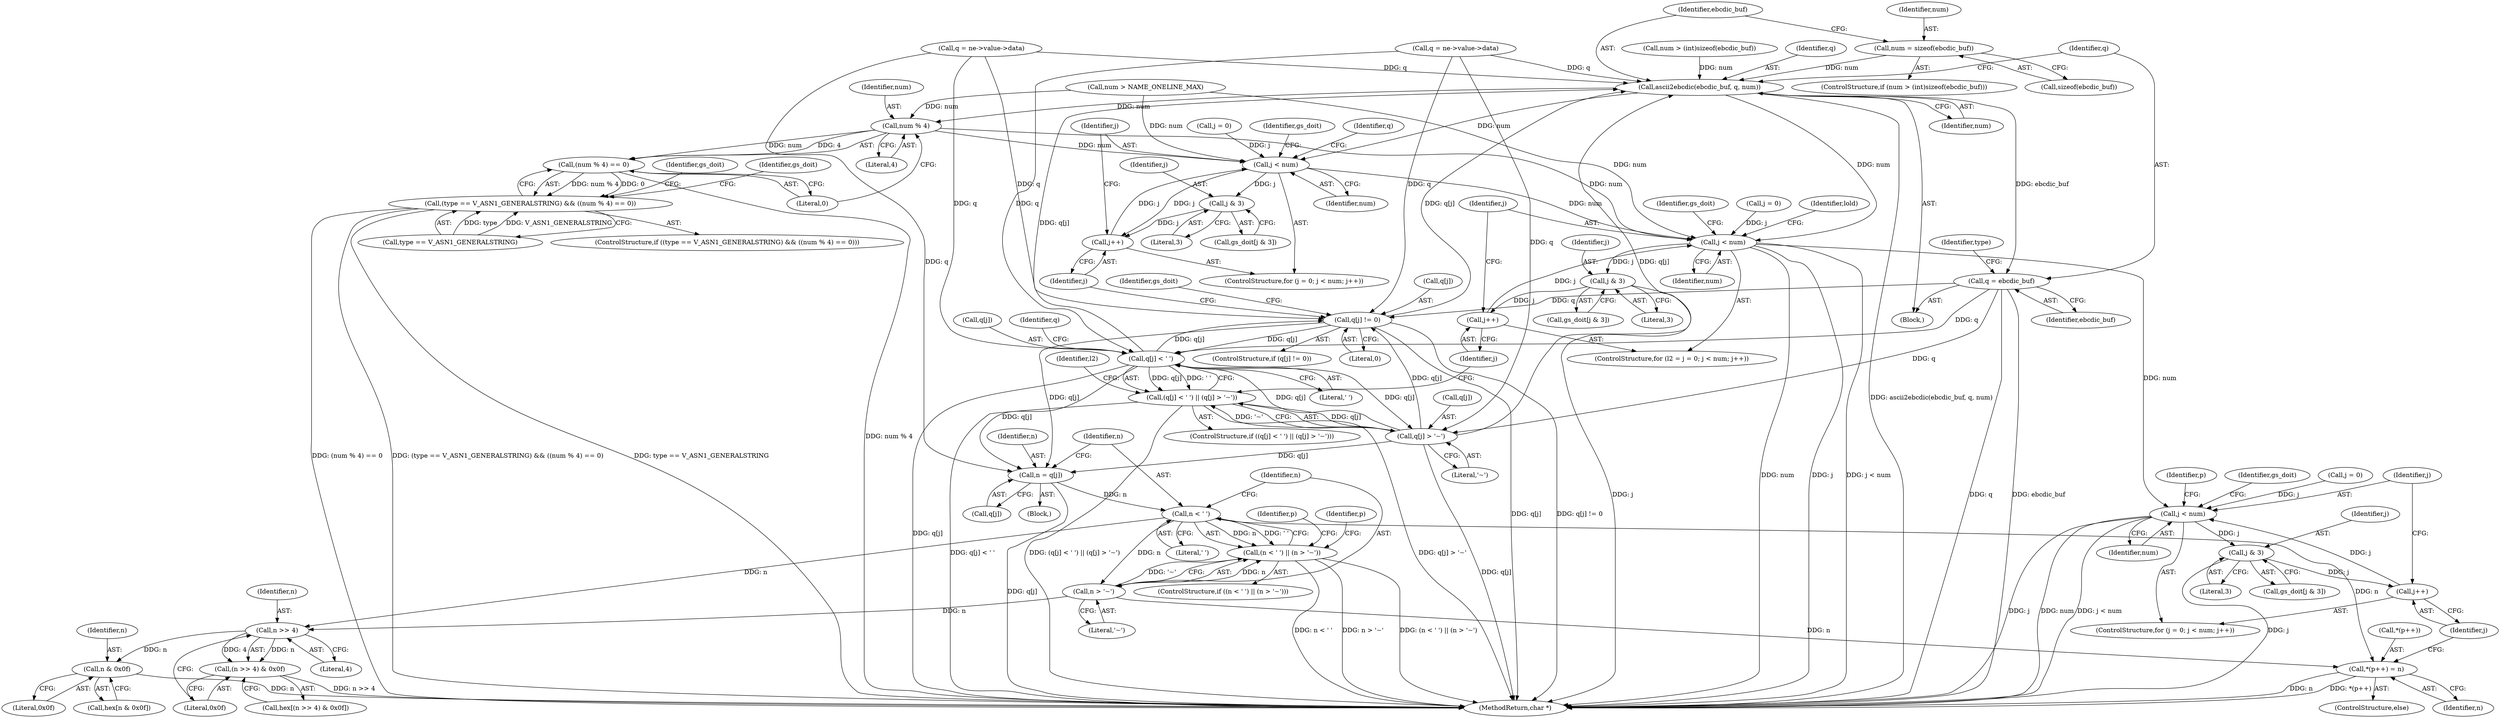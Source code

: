digraph "0_openssl_2919516136a4227d9e6d8f2fe66ef976aaf8c561@API" {
"1000313" [label="(Call,num = sizeof(ebcdic_buf))"];
"1000317" [label="(Call,ascii2ebcdic(ebcdic_buf, q, num))"];
"1000321" [label="(Call,q = ebcdic_buf)"];
"1000362" [label="(Call,q[j] != 0)"];
"1000465" [label="(Call,q[j] < ' ')"];
"1000464" [label="(Call,(q[j] < ' ') || (q[j] > '~'))"];
"1000470" [label="(Call,q[j] > '~')"];
"1000578" [label="(Call,n = q[j])"];
"1000585" [label="(Call,n < ' ')"];
"1000584" [label="(Call,(n < ' ') || (n > '~'))"];
"1000588" [label="(Call,n > '~')"];
"1000609" [label="(Call,n >> 4)"];
"1000608" [label="(Call,(n >> 4) & 0x0f)"];
"1000619" [label="(Call,n & 0x0f)"];
"1000623" [label="(Call,*(p++) = n)"];
"1000330" [label="(Call,num % 4)"];
"1000329" [label="(Call,(num % 4) == 0)"];
"1000325" [label="(Call,(type == V_ASN1_GENERALSTRING) && ((num % 4) == 0))"];
"1000356" [label="(Call,j < num)"];
"1000359" [label="(Call,j++)"];
"1000370" [label="(Call,j & 3)"];
"1000447" [label="(Call,j < num)"];
"1000457" [label="(Call,j & 3)"];
"1000450" [label="(Call,j++)"];
"1000564" [label="(Call,j < num)"];
"1000574" [label="(Call,j & 3)"];
"1000567" [label="(Call,j++)"];
"1000590" [label="(Literal,'~')"];
"1000321" [label="(Call,q = ebcdic_buf)"];
"1000576" [label="(Literal,3)"];
"1000377" [label="(Identifier,gs_doit)"];
"1000441" [label="(ControlStructure,for (l2 = j = 0; j < num; j++))"];
"1000450" [label="(Call,j++)"];
"1000624" [label="(Call,*(p++))"];
"1000356" [label="(Call,j < num)"];
"1000608" [label="(Call,(n >> 4) & 0x0f)"];
"1000667" [label="(MethodReturn,char *)"];
"1000331" [label="(Identifier,num)"];
"1000313" [label="(Call,num = sizeof(ebcdic_buf))"];
"1000326" [label="(Call,type == V_ASN1_GENERALSTRING)"];
"1000323" [label="(Identifier,ebcdic_buf)"];
"1000588" [label="(Call,n > '~')"];
"1000561" [label="(Call,j = 0)"];
"1000627" [label="(Identifier,n)"];
"1000364" [label="(Identifier,q)"];
"1000307" [label="(Call,num > (int)sizeof(ebcdic_buf))"];
"1000353" [label="(Call,j = 0)"];
"1000370" [label="(Call,j & 3)"];
"1000362" [label="(Call,q[j] != 0)"];
"1000456" [label="(Identifier,gs_doit)"];
"1000320" [label="(Identifier,num)"];
"1000315" [label="(Call,sizeof(ebcdic_buf))"];
"1000322" [label="(Identifier,q)"];
"1000464" [label="(Call,(q[j] < ' ') || (q[j] > '~'))"];
"1000626" [label="(Identifier,p)"];
"1000330" [label="(Call,num % 4)"];
"1000575" [label="(Identifier,j)"];
"1000578" [label="(Call,n = q[j])"];
"1000622" [label="(ControlStructure,else)"];
"1000451" [label="(Identifier,j)"];
"1000553" [label="(Call,q = ne->value->data)"];
"1000619" [label="(Call,n & 0x0f)"];
"1000332" [label="(Literal,4)"];
"1000361" [label="(ControlStructure,if (q[j] != 0))"];
"1000585" [label="(Call,n < ' ')"];
"1000459" [label="(Literal,3)"];
"1000610" [label="(Identifier,n)"];
"1000352" [label="(ControlStructure,for (j = 0; j < num; j++))"];
"1000583" [label="(ControlStructure,if ((n < ' ') || (n > '~')))"];
"1000584" [label="(Call,(n < ' ') || (n > '~'))"];
"1000470" [label="(Call,q[j] > '~')"];
"1000630" [label="(Identifier,p)"];
"1000606" [label="(Call,hex[(n >> 4) & 0x0f])"];
"1000366" [label="(Literal,0)"];
"1000327" [label="(Identifier,type)"];
"1000469" [label="(Literal,' ')"];
"1000463" [label="(ControlStructure,if ((q[j] < ' ') || (q[j] > '~')))"];
"1000359" [label="(Call,j++)"];
"1000589" [label="(Identifier,n)"];
"1000565" [label="(Identifier,j)"];
"1000426" [label="(Identifier,gs_doit)"];
"1000560" [label="(ControlStructure,for (j = 0; j < num; j++))"];
"1000572" [label="(Call,gs_doit[j & 3])"];
"1000329" [label="(Call,(num % 4) == 0)"];
"1000305" [label="(Block,)"];
"1000266" [label="(Call,num > NAME_ONELINE_MAX)"];
"1000324" [label="(ControlStructure,if ((type == V_ASN1_GENERALSTRING) && ((num % 4) == 0)))"];
"1000574" [label="(Call,j & 3)"];
"1000369" [label="(Identifier,gs_doit)"];
"1000623" [label="(Call,*(p++) = n)"];
"1000444" [label="(Call,j = 0)"];
"1000325" [label="(Call,(type == V_ASN1_GENERALSTRING) && ((num % 4) == 0))"];
"1000318" [label="(Identifier,ebcdic_buf)"];
"1000449" [label="(Identifier,num)"];
"1000566" [label="(Identifier,num)"];
"1000372" [label="(Literal,3)"];
"1000317" [label="(Call,ascii2ebcdic(ebcdic_buf, q, num))"];
"1000617" [label="(Call,hex[n & 0x0f])"];
"1000357" [label="(Identifier,j)"];
"1000457" [label="(Call,j & 3)"];
"1000472" [label="(Identifier,q)"];
"1000620" [label="(Identifier,n)"];
"1000573" [label="(Identifier,gs_doit)"];
"1000476" [label="(Identifier,l2)"];
"1000471" [label="(Call,q[j])"];
"1000595" [label="(Identifier,p)"];
"1000621" [label="(Literal,0x0f)"];
"1000363" [label="(Call,q[j])"];
"1000586" [label="(Identifier,n)"];
"1000568" [label="(Identifier,j)"];
"1000360" [label="(Identifier,j)"];
"1000368" [label="(Call,gs_doit[j & 3])"];
"1000306" [label="(ControlStructure,if (num > (int)sizeof(ebcdic_buf)))"];
"1000564" [label="(Call,j < num)"];
"1000609" [label="(Call,n >> 4)"];
"1000319" [label="(Identifier,q)"];
"1000474" [label="(Literal,'~')"];
"1000458" [label="(Identifier,j)"];
"1000448" [label="(Identifier,j)"];
"1000455" [label="(Call,gs_doit[j & 3])"];
"1000371" [label="(Identifier,j)"];
"1000579" [label="(Identifier,n)"];
"1000466" [label="(Call,q[j])"];
"1000465" [label="(Call,q[j] < ' ')"];
"1000567" [label="(Call,j++)"];
"1000447" [label="(Call,j < num)"];
"1000479" [label="(Identifier,lold)"];
"1000333" [label="(Literal,0)"];
"1000314" [label="(Identifier,num)"];
"1000587" [label="(Literal,' ')"];
"1000612" [label="(Literal,0x0f)"];
"1000274" [label="(Call,q = ne->value->data)"];
"1000358" [label="(Identifier,num)"];
"1000611" [label="(Literal,4)"];
"1000569" [label="(Block,)"];
"1000337" [label="(Identifier,gs_doit)"];
"1000580" [label="(Call,q[j])"];
"1000313" -> "1000306"  [label="AST: "];
"1000313" -> "1000315"  [label="CFG: "];
"1000314" -> "1000313"  [label="AST: "];
"1000315" -> "1000313"  [label="AST: "];
"1000318" -> "1000313"  [label="CFG: "];
"1000313" -> "1000317"  [label="DDG: num"];
"1000317" -> "1000305"  [label="AST: "];
"1000317" -> "1000320"  [label="CFG: "];
"1000318" -> "1000317"  [label="AST: "];
"1000319" -> "1000317"  [label="AST: "];
"1000320" -> "1000317"  [label="AST: "];
"1000322" -> "1000317"  [label="CFG: "];
"1000317" -> "1000667"  [label="DDG: ascii2ebcdic(ebcdic_buf, q, num)"];
"1000274" -> "1000317"  [label="DDG: q"];
"1000470" -> "1000317"  [label="DDG: q[j]"];
"1000362" -> "1000317"  [label="DDG: q[j]"];
"1000465" -> "1000317"  [label="DDG: q[j]"];
"1000553" -> "1000317"  [label="DDG: q"];
"1000307" -> "1000317"  [label="DDG: num"];
"1000317" -> "1000321"  [label="DDG: ebcdic_buf"];
"1000317" -> "1000330"  [label="DDG: num"];
"1000317" -> "1000356"  [label="DDG: num"];
"1000317" -> "1000447"  [label="DDG: num"];
"1000321" -> "1000305"  [label="AST: "];
"1000321" -> "1000323"  [label="CFG: "];
"1000322" -> "1000321"  [label="AST: "];
"1000323" -> "1000321"  [label="AST: "];
"1000327" -> "1000321"  [label="CFG: "];
"1000321" -> "1000667"  [label="DDG: q"];
"1000321" -> "1000667"  [label="DDG: ebcdic_buf"];
"1000321" -> "1000362"  [label="DDG: q"];
"1000321" -> "1000465"  [label="DDG: q"];
"1000321" -> "1000470"  [label="DDG: q"];
"1000362" -> "1000361"  [label="AST: "];
"1000362" -> "1000366"  [label="CFG: "];
"1000363" -> "1000362"  [label="AST: "];
"1000366" -> "1000362"  [label="AST: "];
"1000369" -> "1000362"  [label="CFG: "];
"1000360" -> "1000362"  [label="CFG: "];
"1000362" -> "1000667"  [label="DDG: q[j] != 0"];
"1000362" -> "1000667"  [label="DDG: q[j]"];
"1000274" -> "1000362"  [label="DDG: q"];
"1000470" -> "1000362"  [label="DDG: q[j]"];
"1000465" -> "1000362"  [label="DDG: q[j]"];
"1000553" -> "1000362"  [label="DDG: q"];
"1000362" -> "1000465"  [label="DDG: q[j]"];
"1000362" -> "1000578"  [label="DDG: q[j]"];
"1000465" -> "1000464"  [label="AST: "];
"1000465" -> "1000469"  [label="CFG: "];
"1000466" -> "1000465"  [label="AST: "];
"1000469" -> "1000465"  [label="AST: "];
"1000472" -> "1000465"  [label="CFG: "];
"1000464" -> "1000465"  [label="CFG: "];
"1000465" -> "1000667"  [label="DDG: q[j]"];
"1000465" -> "1000464"  [label="DDG: q[j]"];
"1000465" -> "1000464"  [label="DDG: ' '"];
"1000274" -> "1000465"  [label="DDG: q"];
"1000470" -> "1000465"  [label="DDG: q[j]"];
"1000553" -> "1000465"  [label="DDG: q"];
"1000465" -> "1000470"  [label="DDG: q[j]"];
"1000465" -> "1000578"  [label="DDG: q[j]"];
"1000464" -> "1000463"  [label="AST: "];
"1000464" -> "1000470"  [label="CFG: "];
"1000470" -> "1000464"  [label="AST: "];
"1000476" -> "1000464"  [label="CFG: "];
"1000451" -> "1000464"  [label="CFG: "];
"1000464" -> "1000667"  [label="DDG: q[j] < ' '"];
"1000464" -> "1000667"  [label="DDG: (q[j] < ' ') || (q[j] > '~')"];
"1000464" -> "1000667"  [label="DDG: q[j] > '~'"];
"1000470" -> "1000464"  [label="DDG: q[j]"];
"1000470" -> "1000464"  [label="DDG: '~'"];
"1000470" -> "1000474"  [label="CFG: "];
"1000471" -> "1000470"  [label="AST: "];
"1000474" -> "1000470"  [label="AST: "];
"1000470" -> "1000667"  [label="DDG: q[j]"];
"1000274" -> "1000470"  [label="DDG: q"];
"1000470" -> "1000578"  [label="DDG: q[j]"];
"1000578" -> "1000569"  [label="AST: "];
"1000578" -> "1000580"  [label="CFG: "];
"1000579" -> "1000578"  [label="AST: "];
"1000580" -> "1000578"  [label="AST: "];
"1000586" -> "1000578"  [label="CFG: "];
"1000578" -> "1000667"  [label="DDG: q[j]"];
"1000553" -> "1000578"  [label="DDG: q"];
"1000578" -> "1000585"  [label="DDG: n"];
"1000585" -> "1000584"  [label="AST: "];
"1000585" -> "1000587"  [label="CFG: "];
"1000586" -> "1000585"  [label="AST: "];
"1000587" -> "1000585"  [label="AST: "];
"1000589" -> "1000585"  [label="CFG: "];
"1000584" -> "1000585"  [label="CFG: "];
"1000585" -> "1000584"  [label="DDG: n"];
"1000585" -> "1000584"  [label="DDG: ' '"];
"1000585" -> "1000588"  [label="DDG: n"];
"1000585" -> "1000609"  [label="DDG: n"];
"1000585" -> "1000623"  [label="DDG: n"];
"1000584" -> "1000583"  [label="AST: "];
"1000584" -> "1000588"  [label="CFG: "];
"1000588" -> "1000584"  [label="AST: "];
"1000595" -> "1000584"  [label="CFG: "];
"1000626" -> "1000584"  [label="CFG: "];
"1000584" -> "1000667"  [label="DDG: n > '~'"];
"1000584" -> "1000667"  [label="DDG: (n < ' ') || (n > '~')"];
"1000584" -> "1000667"  [label="DDG: n < ' '"];
"1000588" -> "1000584"  [label="DDG: n"];
"1000588" -> "1000584"  [label="DDG: '~'"];
"1000588" -> "1000590"  [label="CFG: "];
"1000589" -> "1000588"  [label="AST: "];
"1000590" -> "1000588"  [label="AST: "];
"1000588" -> "1000609"  [label="DDG: n"];
"1000588" -> "1000623"  [label="DDG: n"];
"1000609" -> "1000608"  [label="AST: "];
"1000609" -> "1000611"  [label="CFG: "];
"1000610" -> "1000609"  [label="AST: "];
"1000611" -> "1000609"  [label="AST: "];
"1000612" -> "1000609"  [label="CFG: "];
"1000609" -> "1000608"  [label="DDG: n"];
"1000609" -> "1000608"  [label="DDG: 4"];
"1000609" -> "1000619"  [label="DDG: n"];
"1000608" -> "1000606"  [label="AST: "];
"1000608" -> "1000612"  [label="CFG: "];
"1000612" -> "1000608"  [label="AST: "];
"1000606" -> "1000608"  [label="CFG: "];
"1000608" -> "1000667"  [label="DDG: n >> 4"];
"1000619" -> "1000617"  [label="AST: "];
"1000619" -> "1000621"  [label="CFG: "];
"1000620" -> "1000619"  [label="AST: "];
"1000621" -> "1000619"  [label="AST: "];
"1000617" -> "1000619"  [label="CFG: "];
"1000619" -> "1000667"  [label="DDG: n"];
"1000623" -> "1000622"  [label="AST: "];
"1000623" -> "1000627"  [label="CFG: "];
"1000624" -> "1000623"  [label="AST: "];
"1000627" -> "1000623"  [label="AST: "];
"1000568" -> "1000623"  [label="CFG: "];
"1000623" -> "1000667"  [label="DDG: *(p++)"];
"1000623" -> "1000667"  [label="DDG: n"];
"1000330" -> "1000329"  [label="AST: "];
"1000330" -> "1000332"  [label="CFG: "];
"1000331" -> "1000330"  [label="AST: "];
"1000332" -> "1000330"  [label="AST: "];
"1000333" -> "1000330"  [label="CFG: "];
"1000330" -> "1000329"  [label="DDG: num"];
"1000330" -> "1000329"  [label="DDG: 4"];
"1000266" -> "1000330"  [label="DDG: num"];
"1000330" -> "1000356"  [label="DDG: num"];
"1000330" -> "1000447"  [label="DDG: num"];
"1000329" -> "1000325"  [label="AST: "];
"1000329" -> "1000333"  [label="CFG: "];
"1000333" -> "1000329"  [label="AST: "];
"1000325" -> "1000329"  [label="CFG: "];
"1000329" -> "1000667"  [label="DDG: num % 4"];
"1000329" -> "1000325"  [label="DDG: num % 4"];
"1000329" -> "1000325"  [label="DDG: 0"];
"1000325" -> "1000324"  [label="AST: "];
"1000325" -> "1000326"  [label="CFG: "];
"1000326" -> "1000325"  [label="AST: "];
"1000337" -> "1000325"  [label="CFG: "];
"1000426" -> "1000325"  [label="CFG: "];
"1000325" -> "1000667"  [label="DDG: type == V_ASN1_GENERALSTRING"];
"1000325" -> "1000667"  [label="DDG: (num % 4) == 0"];
"1000325" -> "1000667"  [label="DDG: (type == V_ASN1_GENERALSTRING) && ((num % 4) == 0)"];
"1000326" -> "1000325"  [label="DDG: type"];
"1000326" -> "1000325"  [label="DDG: V_ASN1_GENERALSTRING"];
"1000356" -> "1000352"  [label="AST: "];
"1000356" -> "1000358"  [label="CFG: "];
"1000357" -> "1000356"  [label="AST: "];
"1000358" -> "1000356"  [label="AST: "];
"1000364" -> "1000356"  [label="CFG: "];
"1000377" -> "1000356"  [label="CFG: "];
"1000359" -> "1000356"  [label="DDG: j"];
"1000353" -> "1000356"  [label="DDG: j"];
"1000266" -> "1000356"  [label="DDG: num"];
"1000356" -> "1000359"  [label="DDG: j"];
"1000356" -> "1000370"  [label="DDG: j"];
"1000356" -> "1000447"  [label="DDG: num"];
"1000359" -> "1000352"  [label="AST: "];
"1000359" -> "1000360"  [label="CFG: "];
"1000360" -> "1000359"  [label="AST: "];
"1000357" -> "1000359"  [label="CFG: "];
"1000370" -> "1000359"  [label="DDG: j"];
"1000370" -> "1000368"  [label="AST: "];
"1000370" -> "1000372"  [label="CFG: "];
"1000371" -> "1000370"  [label="AST: "];
"1000372" -> "1000370"  [label="AST: "];
"1000368" -> "1000370"  [label="CFG: "];
"1000447" -> "1000441"  [label="AST: "];
"1000447" -> "1000449"  [label="CFG: "];
"1000448" -> "1000447"  [label="AST: "];
"1000449" -> "1000447"  [label="AST: "];
"1000456" -> "1000447"  [label="CFG: "];
"1000479" -> "1000447"  [label="CFG: "];
"1000447" -> "1000667"  [label="DDG: j < num"];
"1000447" -> "1000667"  [label="DDG: num"];
"1000447" -> "1000667"  [label="DDG: j"];
"1000444" -> "1000447"  [label="DDG: j"];
"1000450" -> "1000447"  [label="DDG: j"];
"1000266" -> "1000447"  [label="DDG: num"];
"1000447" -> "1000457"  [label="DDG: j"];
"1000447" -> "1000564"  [label="DDG: num"];
"1000457" -> "1000455"  [label="AST: "];
"1000457" -> "1000459"  [label="CFG: "];
"1000458" -> "1000457"  [label="AST: "];
"1000459" -> "1000457"  [label="AST: "];
"1000455" -> "1000457"  [label="CFG: "];
"1000457" -> "1000667"  [label="DDG: j"];
"1000457" -> "1000450"  [label="DDG: j"];
"1000450" -> "1000441"  [label="AST: "];
"1000450" -> "1000451"  [label="CFG: "];
"1000451" -> "1000450"  [label="AST: "];
"1000448" -> "1000450"  [label="CFG: "];
"1000564" -> "1000560"  [label="AST: "];
"1000564" -> "1000566"  [label="CFG: "];
"1000565" -> "1000564"  [label="AST: "];
"1000566" -> "1000564"  [label="AST: "];
"1000573" -> "1000564"  [label="CFG: "];
"1000630" -> "1000564"  [label="CFG: "];
"1000564" -> "1000667"  [label="DDG: num"];
"1000564" -> "1000667"  [label="DDG: j"];
"1000564" -> "1000667"  [label="DDG: j < num"];
"1000561" -> "1000564"  [label="DDG: j"];
"1000567" -> "1000564"  [label="DDG: j"];
"1000564" -> "1000574"  [label="DDG: j"];
"1000574" -> "1000572"  [label="AST: "];
"1000574" -> "1000576"  [label="CFG: "];
"1000575" -> "1000574"  [label="AST: "];
"1000576" -> "1000574"  [label="AST: "];
"1000572" -> "1000574"  [label="CFG: "];
"1000574" -> "1000667"  [label="DDG: j"];
"1000574" -> "1000567"  [label="DDG: j"];
"1000567" -> "1000560"  [label="AST: "];
"1000567" -> "1000568"  [label="CFG: "];
"1000568" -> "1000567"  [label="AST: "];
"1000565" -> "1000567"  [label="CFG: "];
}
